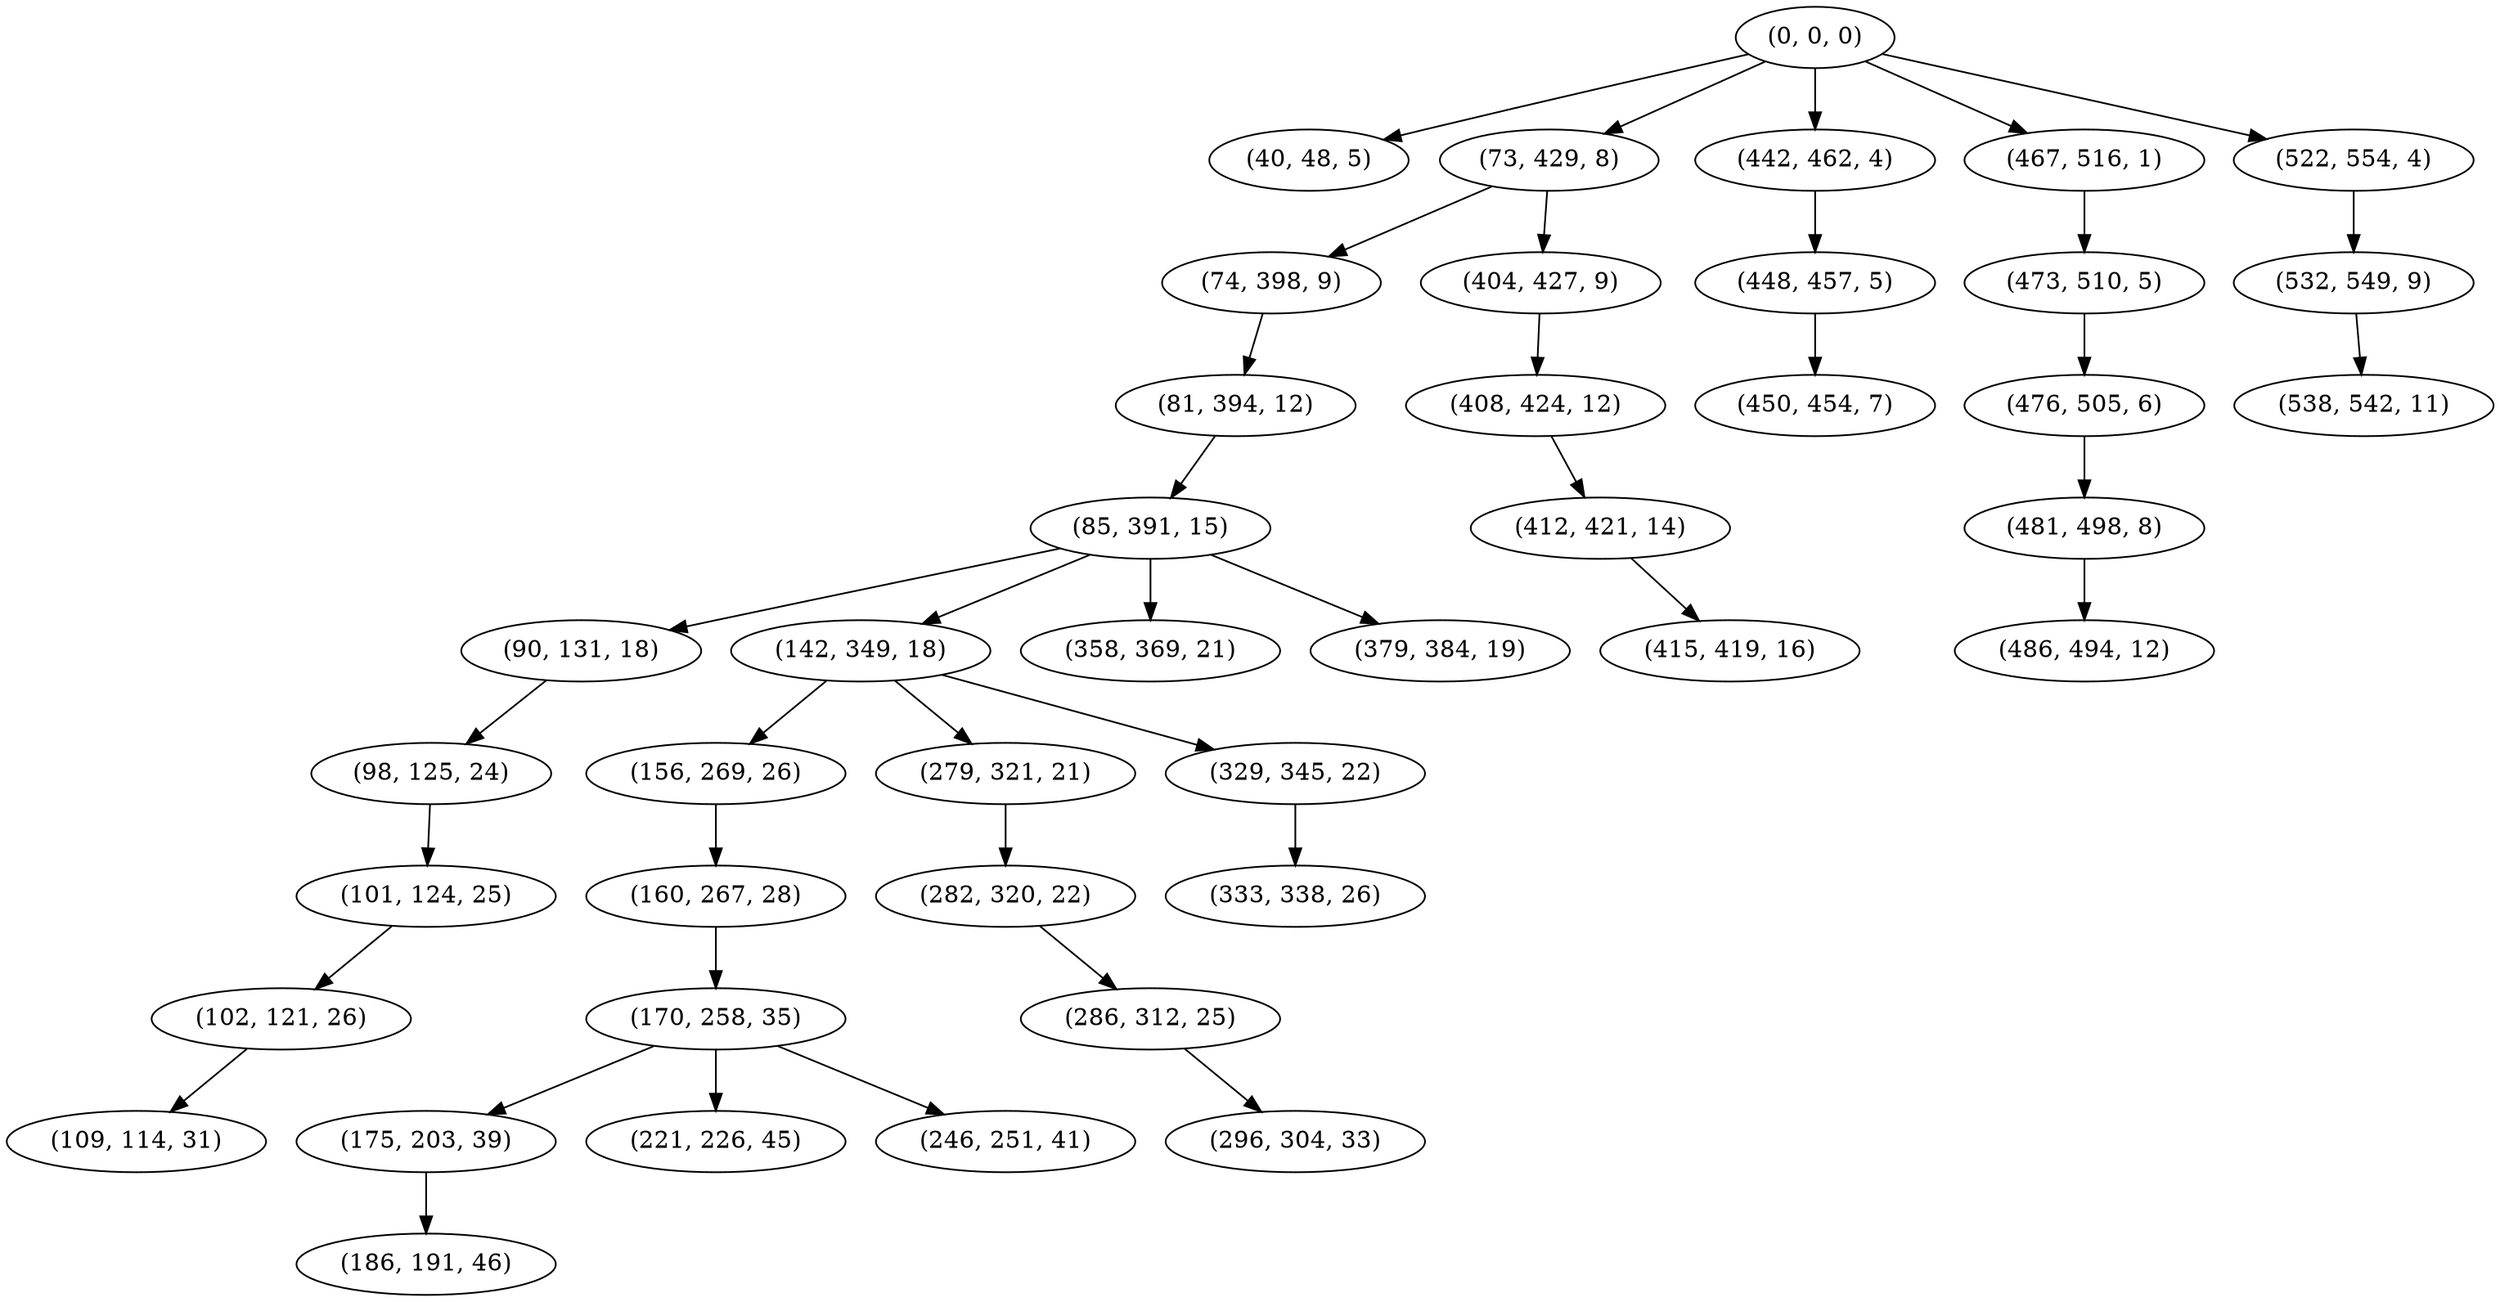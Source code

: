 digraph tree {
    "(0, 0, 0)";
    "(40, 48, 5)";
    "(73, 429, 8)";
    "(74, 398, 9)";
    "(81, 394, 12)";
    "(85, 391, 15)";
    "(90, 131, 18)";
    "(98, 125, 24)";
    "(101, 124, 25)";
    "(102, 121, 26)";
    "(109, 114, 31)";
    "(142, 349, 18)";
    "(156, 269, 26)";
    "(160, 267, 28)";
    "(170, 258, 35)";
    "(175, 203, 39)";
    "(186, 191, 46)";
    "(221, 226, 45)";
    "(246, 251, 41)";
    "(279, 321, 21)";
    "(282, 320, 22)";
    "(286, 312, 25)";
    "(296, 304, 33)";
    "(329, 345, 22)";
    "(333, 338, 26)";
    "(358, 369, 21)";
    "(379, 384, 19)";
    "(404, 427, 9)";
    "(408, 424, 12)";
    "(412, 421, 14)";
    "(415, 419, 16)";
    "(442, 462, 4)";
    "(448, 457, 5)";
    "(450, 454, 7)";
    "(467, 516, 1)";
    "(473, 510, 5)";
    "(476, 505, 6)";
    "(481, 498, 8)";
    "(486, 494, 12)";
    "(522, 554, 4)";
    "(532, 549, 9)";
    "(538, 542, 11)";
    "(0, 0, 0)" -> "(40, 48, 5)";
    "(0, 0, 0)" -> "(73, 429, 8)";
    "(0, 0, 0)" -> "(442, 462, 4)";
    "(0, 0, 0)" -> "(467, 516, 1)";
    "(0, 0, 0)" -> "(522, 554, 4)";
    "(73, 429, 8)" -> "(74, 398, 9)";
    "(73, 429, 8)" -> "(404, 427, 9)";
    "(74, 398, 9)" -> "(81, 394, 12)";
    "(81, 394, 12)" -> "(85, 391, 15)";
    "(85, 391, 15)" -> "(90, 131, 18)";
    "(85, 391, 15)" -> "(142, 349, 18)";
    "(85, 391, 15)" -> "(358, 369, 21)";
    "(85, 391, 15)" -> "(379, 384, 19)";
    "(90, 131, 18)" -> "(98, 125, 24)";
    "(98, 125, 24)" -> "(101, 124, 25)";
    "(101, 124, 25)" -> "(102, 121, 26)";
    "(102, 121, 26)" -> "(109, 114, 31)";
    "(142, 349, 18)" -> "(156, 269, 26)";
    "(142, 349, 18)" -> "(279, 321, 21)";
    "(142, 349, 18)" -> "(329, 345, 22)";
    "(156, 269, 26)" -> "(160, 267, 28)";
    "(160, 267, 28)" -> "(170, 258, 35)";
    "(170, 258, 35)" -> "(175, 203, 39)";
    "(170, 258, 35)" -> "(221, 226, 45)";
    "(170, 258, 35)" -> "(246, 251, 41)";
    "(175, 203, 39)" -> "(186, 191, 46)";
    "(279, 321, 21)" -> "(282, 320, 22)";
    "(282, 320, 22)" -> "(286, 312, 25)";
    "(286, 312, 25)" -> "(296, 304, 33)";
    "(329, 345, 22)" -> "(333, 338, 26)";
    "(404, 427, 9)" -> "(408, 424, 12)";
    "(408, 424, 12)" -> "(412, 421, 14)";
    "(412, 421, 14)" -> "(415, 419, 16)";
    "(442, 462, 4)" -> "(448, 457, 5)";
    "(448, 457, 5)" -> "(450, 454, 7)";
    "(467, 516, 1)" -> "(473, 510, 5)";
    "(473, 510, 5)" -> "(476, 505, 6)";
    "(476, 505, 6)" -> "(481, 498, 8)";
    "(481, 498, 8)" -> "(486, 494, 12)";
    "(522, 554, 4)" -> "(532, 549, 9)";
    "(532, 549, 9)" -> "(538, 542, 11)";
}
